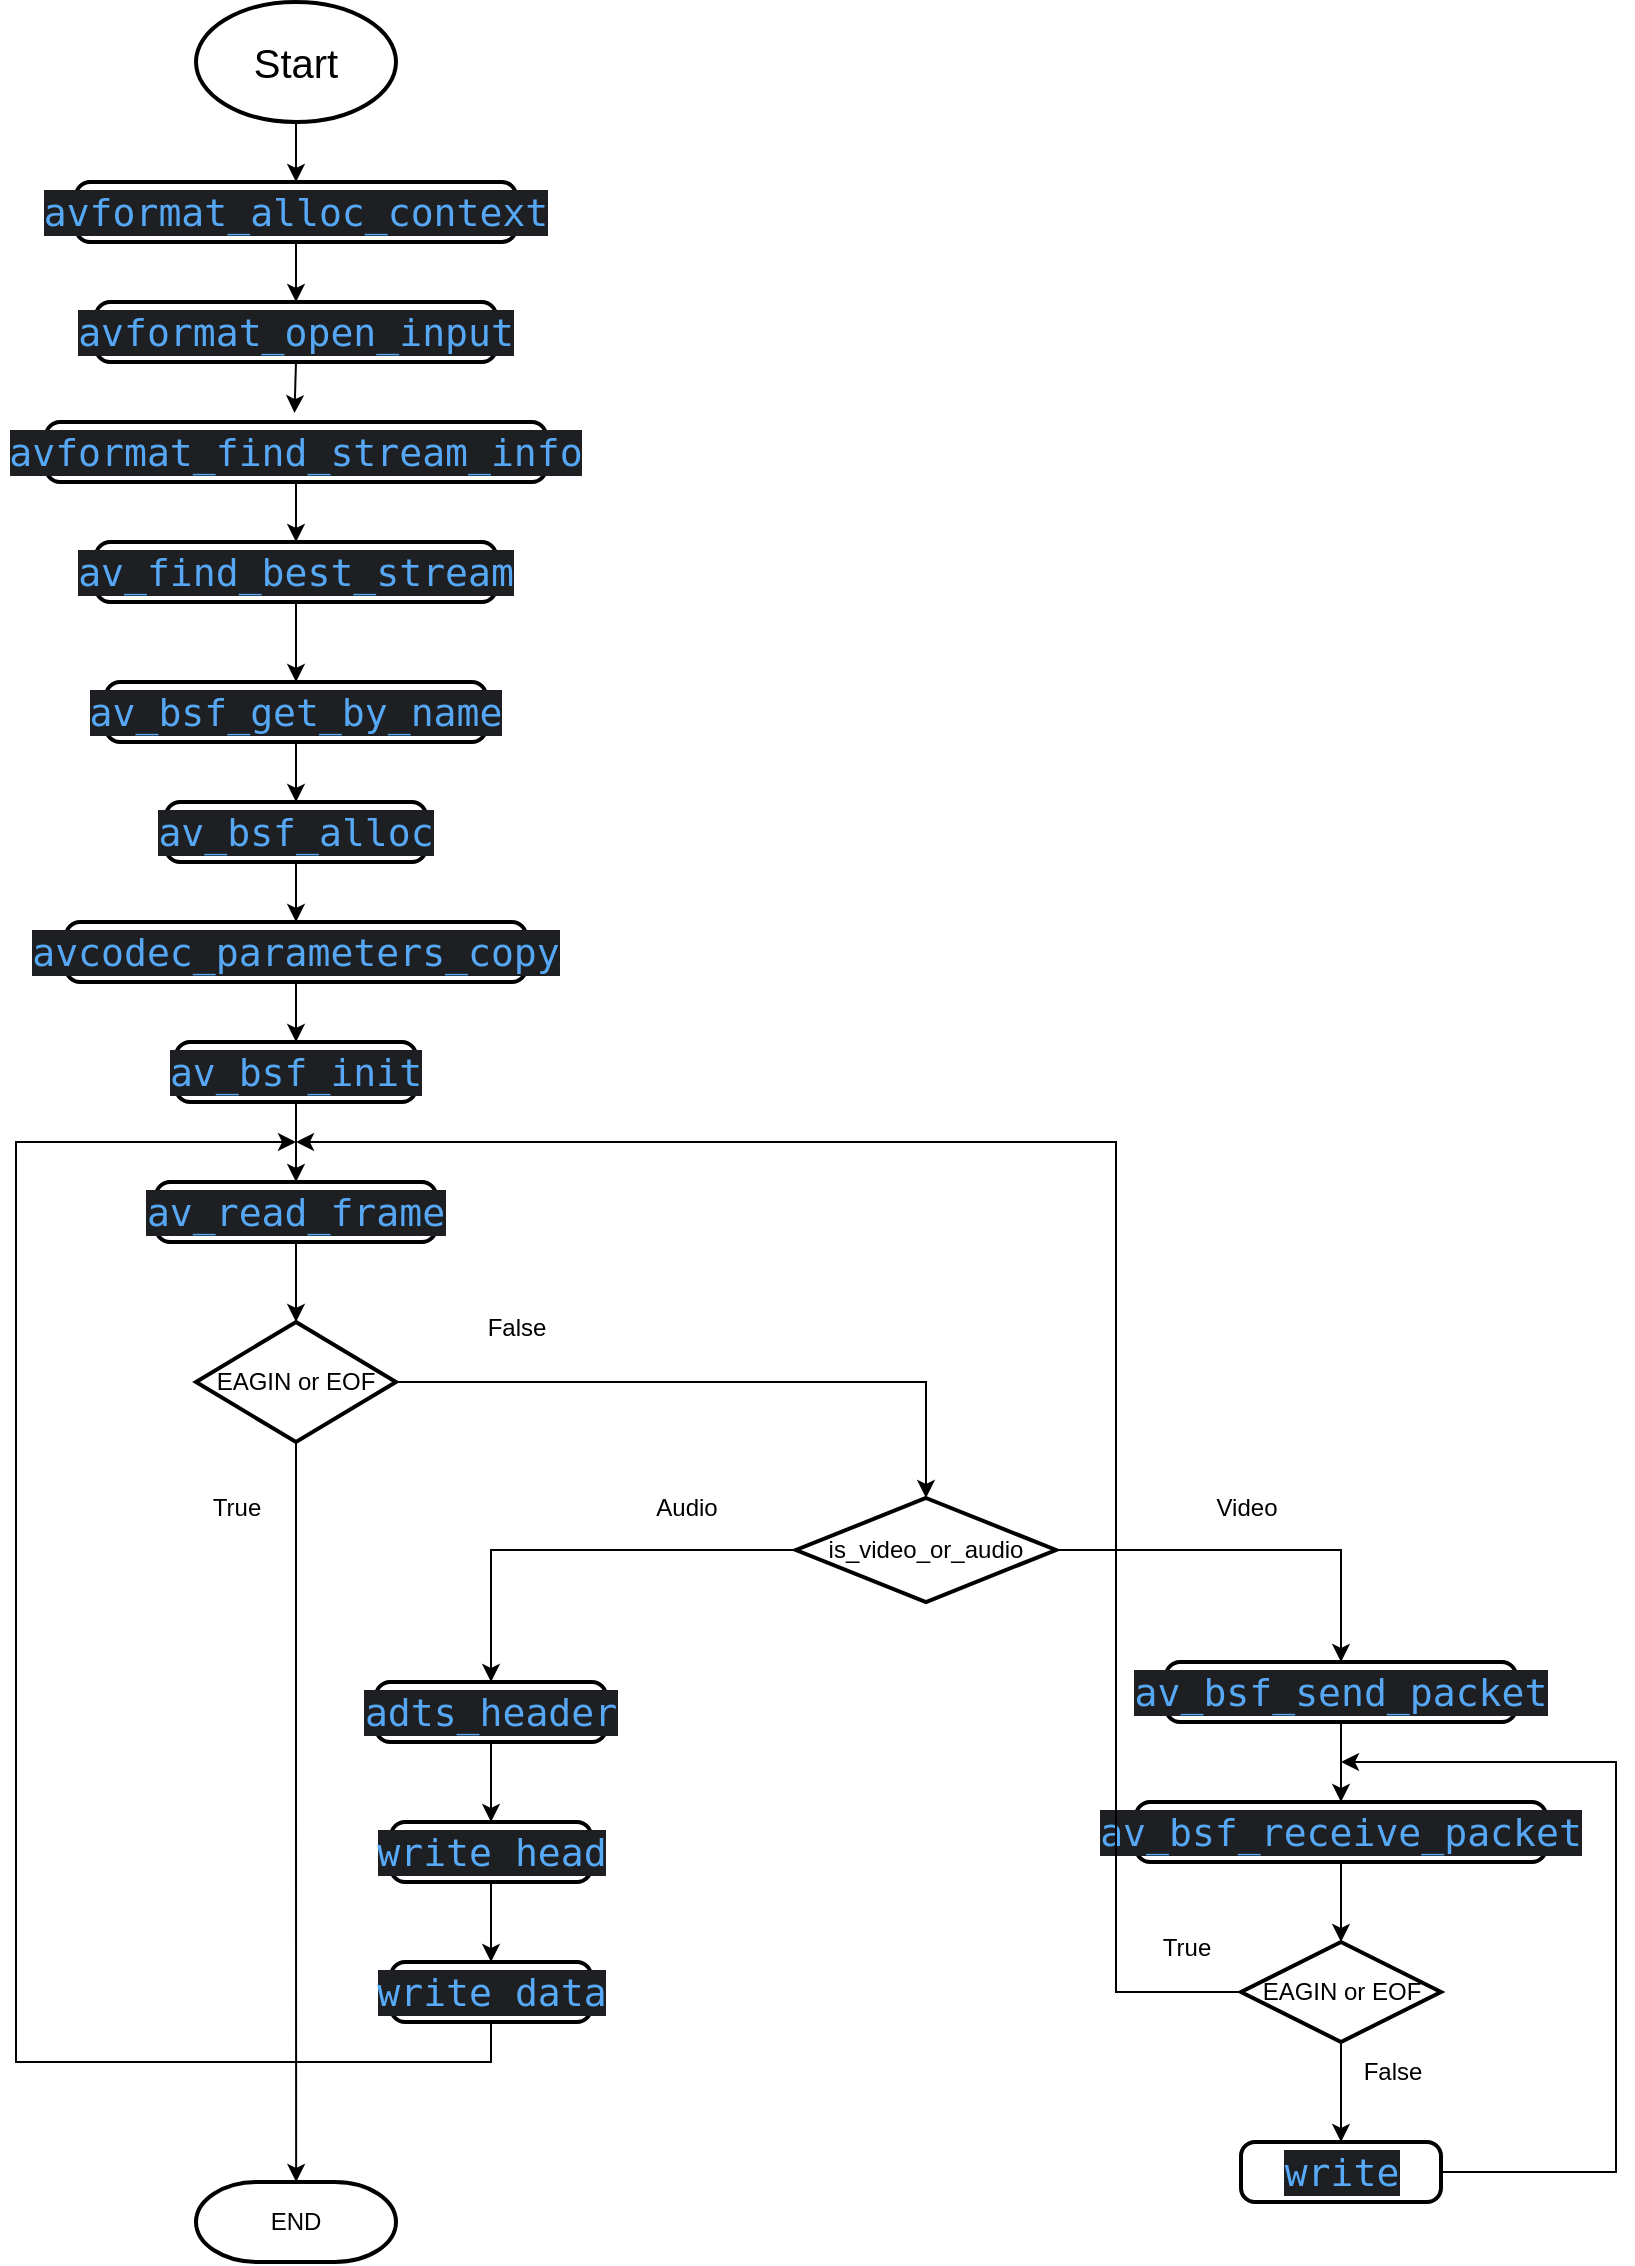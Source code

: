 <mxfile version="24.0.4" type="device">
  <diagram name="第 1 页" id="XUc3JmornbTdFKz7zeRK">
    <mxGraphModel dx="1871" dy="1073" grid="1" gridSize="10" guides="1" tooltips="1" connect="1" arrows="1" fold="1" page="1" pageScale="1" pageWidth="2336" pageHeight="1654" math="0" shadow="0">
      <root>
        <mxCell id="0" />
        <mxCell id="1" parent="0" />
        <mxCell id="OFLnQIh8X5-1kBcaMLyX-12" style="edgeStyle=orthogonalEdgeStyle;rounded=0;orthogonalLoop=1;jettySize=auto;html=1;exitX=0.5;exitY=1;exitDx=0;exitDy=0;exitPerimeter=0;entryX=0.5;entryY=0;entryDx=0;entryDy=0;" edge="1" parent="1" source="OFLnQIh8X5-1kBcaMLyX-4" target="OFLnQIh8X5-1kBcaMLyX-7">
          <mxGeometry relative="1" as="geometry" />
        </mxCell>
        <mxCell id="OFLnQIh8X5-1kBcaMLyX-4" value="&lt;span style=&quot;font-size: 20px;&quot;&gt;Start&lt;/span&gt;" style="strokeWidth=2;html=1;shape=mxgraph.flowchart.start_1;whiteSpace=wrap;" vertex="1" parent="1">
          <mxGeometry x="520" y="10" width="100" height="60" as="geometry" />
        </mxCell>
        <mxCell id="OFLnQIh8X5-1kBcaMLyX-13" style="edgeStyle=orthogonalEdgeStyle;rounded=0;orthogonalLoop=1;jettySize=auto;html=1;exitX=0.5;exitY=1;exitDx=0;exitDy=0;entryX=0.5;entryY=0;entryDx=0;entryDy=0;" edge="1" parent="1" source="OFLnQIh8X5-1kBcaMLyX-7" target="OFLnQIh8X5-1kBcaMLyX-9">
          <mxGeometry relative="1" as="geometry" />
        </mxCell>
        <mxCell id="OFLnQIh8X5-1kBcaMLyX-7" value="&lt;div style=&quot;background-color:#1e1f22;color:#bcbec4&quot;&gt;&lt;pre style=&quot;font-family:&#39;JetBrains Mono&#39;,monospace;font-size:14.3pt;&quot;&gt;&lt;span style=&quot;color:#56a8f5;&quot;&gt;avformat_alloc_context&lt;/span&gt;&lt;/pre&gt;&lt;/div&gt;" style="rounded=1;whiteSpace=wrap;html=1;absoluteArcSize=1;arcSize=14;strokeWidth=2;" vertex="1" parent="1">
          <mxGeometry x="460" y="100" width="220" height="30" as="geometry" />
        </mxCell>
        <mxCell id="OFLnQIh8X5-1kBcaMLyX-9" value="&lt;div style=&quot;background-color:#1e1f22;color:#bcbec4&quot;&gt;&lt;pre style=&quot;font-family:&#39;JetBrains Mono&#39;,monospace;font-size:14.3pt;&quot;&gt;&lt;span style=&quot;color:#56a8f5;&quot;&gt;avformat_open_input&lt;/span&gt;&lt;/pre&gt;&lt;/div&gt;" style="rounded=1;whiteSpace=wrap;html=1;absoluteArcSize=1;arcSize=14;strokeWidth=2;" vertex="1" parent="1">
          <mxGeometry x="470" y="160" width="200" height="30" as="geometry" />
        </mxCell>
        <mxCell id="OFLnQIh8X5-1kBcaMLyX-19" style="edgeStyle=orthogonalEdgeStyle;rounded=0;orthogonalLoop=1;jettySize=auto;html=1;exitX=0.5;exitY=1;exitDx=0;exitDy=0;entryX=0.5;entryY=0;entryDx=0;entryDy=0;" edge="1" parent="1" source="OFLnQIh8X5-1kBcaMLyX-10" target="OFLnQIh8X5-1kBcaMLyX-18">
          <mxGeometry relative="1" as="geometry" />
        </mxCell>
        <mxCell id="OFLnQIh8X5-1kBcaMLyX-10" value="&lt;div style=&quot;background-color:#1e1f22;color:#bcbec4&quot;&gt;&lt;pre style=&quot;font-family:&#39;JetBrains Mono&#39;,monospace;font-size:14.3pt;&quot;&gt;&lt;span style=&quot;color:#56a8f5;&quot;&gt;av_find_best_stream&lt;/span&gt;&lt;/pre&gt;&lt;/div&gt;" style="rounded=1;whiteSpace=wrap;html=1;absoluteArcSize=1;arcSize=14;strokeWidth=2;" vertex="1" parent="1">
          <mxGeometry x="470" y="280" width="200" height="30" as="geometry" />
        </mxCell>
        <mxCell id="OFLnQIh8X5-1kBcaMLyX-15" style="edgeStyle=orthogonalEdgeStyle;rounded=0;orthogonalLoop=1;jettySize=auto;html=1;exitX=0.5;exitY=1;exitDx=0;exitDy=0;entryX=0.5;entryY=0;entryDx=0;entryDy=0;" edge="1" parent="1" source="OFLnQIh8X5-1kBcaMLyX-11" target="OFLnQIh8X5-1kBcaMLyX-10">
          <mxGeometry relative="1" as="geometry" />
        </mxCell>
        <mxCell id="OFLnQIh8X5-1kBcaMLyX-11" value="&lt;div style=&quot;background-color:#1e1f22;color:#bcbec4&quot;&gt;&lt;pre style=&quot;font-family:&#39;JetBrains Mono&#39;,monospace;font-size:14.3pt;&quot;&gt;&lt;div&gt;&lt;pre style=&quot;font-family:&#39;JetBrains Mono&#39;,monospace;font-size:14.3pt;&quot;&gt;&lt;span style=&quot;color:#56a8f5;&quot;&gt;avformat_find_stream_info&lt;/span&gt;&lt;/pre&gt;&lt;/div&gt;&lt;/pre&gt;&lt;/div&gt;" style="rounded=1;whiteSpace=wrap;html=1;absoluteArcSize=1;arcSize=14;strokeWidth=2;" vertex="1" parent="1">
          <mxGeometry x="445" y="220" width="250" height="30" as="geometry" />
        </mxCell>
        <mxCell id="OFLnQIh8X5-1kBcaMLyX-14" style="edgeStyle=orthogonalEdgeStyle;rounded=0;orthogonalLoop=1;jettySize=auto;html=1;exitX=0.5;exitY=1;exitDx=0;exitDy=0;entryX=0.497;entryY=-0.148;entryDx=0;entryDy=0;entryPerimeter=0;" edge="1" parent="1" source="OFLnQIh8X5-1kBcaMLyX-9" target="OFLnQIh8X5-1kBcaMLyX-11">
          <mxGeometry relative="1" as="geometry" />
        </mxCell>
        <mxCell id="OFLnQIh8X5-1kBcaMLyX-21" style="edgeStyle=orthogonalEdgeStyle;rounded=0;orthogonalLoop=1;jettySize=auto;html=1;exitX=0.5;exitY=1;exitDx=0;exitDy=0;entryX=0.5;entryY=0;entryDx=0;entryDy=0;" edge="1" parent="1" source="OFLnQIh8X5-1kBcaMLyX-18" target="OFLnQIh8X5-1kBcaMLyX-20">
          <mxGeometry relative="1" as="geometry" />
        </mxCell>
        <mxCell id="OFLnQIh8X5-1kBcaMLyX-18" value="&lt;div style=&quot;background-color:#1e1f22;color:#bcbec4&quot;&gt;&lt;pre style=&quot;font-family:&#39;JetBrains Mono&#39;,monospace;font-size:14.3pt;&quot;&gt;&lt;span style=&quot;color:#56a8f5;&quot;&gt;av_bsf_get_by_name&lt;/span&gt;&lt;/pre&gt;&lt;/div&gt;" style="rounded=1;whiteSpace=wrap;html=1;absoluteArcSize=1;arcSize=14;strokeWidth=2;" vertex="1" parent="1">
          <mxGeometry x="475" y="350" width="190" height="30" as="geometry" />
        </mxCell>
        <mxCell id="OFLnQIh8X5-1kBcaMLyX-23" style="edgeStyle=orthogonalEdgeStyle;rounded=0;orthogonalLoop=1;jettySize=auto;html=1;exitX=0.5;exitY=1;exitDx=0;exitDy=0;entryX=0.5;entryY=0;entryDx=0;entryDy=0;" edge="1" parent="1" source="OFLnQIh8X5-1kBcaMLyX-20" target="OFLnQIh8X5-1kBcaMLyX-22">
          <mxGeometry relative="1" as="geometry" />
        </mxCell>
        <mxCell id="OFLnQIh8X5-1kBcaMLyX-20" value="&lt;div style=&quot;background-color:#1e1f22;color:#bcbec4&quot;&gt;&lt;pre style=&quot;font-family:&#39;JetBrains Mono&#39;,monospace;font-size:14.3pt;&quot;&gt;&lt;span style=&quot;color:#56a8f5;&quot;&gt;av_bsf_alloc&lt;/span&gt;&lt;/pre&gt;&lt;/div&gt;" style="rounded=1;whiteSpace=wrap;html=1;absoluteArcSize=1;arcSize=14;strokeWidth=2;" vertex="1" parent="1">
          <mxGeometry x="505" y="410" width="130" height="30" as="geometry" />
        </mxCell>
        <mxCell id="OFLnQIh8X5-1kBcaMLyX-25" style="edgeStyle=orthogonalEdgeStyle;rounded=0;orthogonalLoop=1;jettySize=auto;html=1;exitX=0.5;exitY=1;exitDx=0;exitDy=0;" edge="1" parent="1" source="OFLnQIh8X5-1kBcaMLyX-22" target="OFLnQIh8X5-1kBcaMLyX-24">
          <mxGeometry relative="1" as="geometry" />
        </mxCell>
        <mxCell id="OFLnQIh8X5-1kBcaMLyX-22" value="&lt;div style=&quot;background-color:#1e1f22;color:#bcbec4&quot;&gt;&lt;pre style=&quot;font-family:&#39;JetBrains Mono&#39;,monospace;font-size:14.3pt;&quot;&gt;&lt;span style=&quot;color:#56a8f5;&quot;&gt;avcodec_parameters_copy&lt;/span&gt;&lt;/pre&gt;&lt;/div&gt;" style="rounded=1;whiteSpace=wrap;html=1;absoluteArcSize=1;arcSize=14;strokeWidth=2;" vertex="1" parent="1">
          <mxGeometry x="455" y="470" width="230" height="30" as="geometry" />
        </mxCell>
        <mxCell id="OFLnQIh8X5-1kBcaMLyX-28" style="edgeStyle=orthogonalEdgeStyle;rounded=0;orthogonalLoop=1;jettySize=auto;html=1;exitX=0.5;exitY=1;exitDx=0;exitDy=0;entryX=0.5;entryY=0;entryDx=0;entryDy=0;" edge="1" parent="1" source="OFLnQIh8X5-1kBcaMLyX-24" target="OFLnQIh8X5-1kBcaMLyX-27">
          <mxGeometry relative="1" as="geometry" />
        </mxCell>
        <mxCell id="OFLnQIh8X5-1kBcaMLyX-24" value="&lt;div style=&quot;background-color:#1e1f22;color:#bcbec4&quot;&gt;&lt;pre style=&quot;font-family:&#39;JetBrains Mono&#39;,monospace;font-size:14.3pt;&quot;&gt;&lt;span style=&quot;color:#56a8f5;&quot;&gt;av_bsf_init&lt;/span&gt;&lt;/pre&gt;&lt;/div&gt;" style="rounded=1;whiteSpace=wrap;html=1;absoluteArcSize=1;arcSize=14;strokeWidth=2;" vertex="1" parent="1">
          <mxGeometry x="510" y="530" width="120" height="30" as="geometry" />
        </mxCell>
        <mxCell id="OFLnQIh8X5-1kBcaMLyX-27" value="&lt;div style=&quot;background-color:#1e1f22;color:#bcbec4&quot;&gt;&lt;pre style=&quot;font-family:&#39;JetBrains Mono&#39;,monospace;font-size:14.3pt;&quot;&gt;&lt;span style=&quot;color:#56a8f5;&quot;&gt;av_read_frame&lt;/span&gt;&lt;/pre&gt;&lt;/div&gt;" style="rounded=1;whiteSpace=wrap;html=1;absoluteArcSize=1;arcSize=14;strokeWidth=2;" vertex="1" parent="1">
          <mxGeometry x="500" y="600" width="140" height="30" as="geometry" />
        </mxCell>
        <mxCell id="OFLnQIh8X5-1kBcaMLyX-86" style="edgeStyle=orthogonalEdgeStyle;rounded=0;orthogonalLoop=1;jettySize=auto;html=1;exitX=0.5;exitY=1;exitDx=0;exitDy=0;exitPerimeter=0;" edge="1" parent="1" source="OFLnQIh8X5-1kBcaMLyX-29">
          <mxGeometry relative="1" as="geometry">
            <mxPoint x="570.077" y="1100" as="targetPoint" />
          </mxGeometry>
        </mxCell>
        <mxCell id="OFLnQIh8X5-1kBcaMLyX-29" value="EAGIN or EOF" style="strokeWidth=2;html=1;shape=mxgraph.flowchart.decision;whiteSpace=wrap;" vertex="1" parent="1">
          <mxGeometry x="520" y="670" width="100" height="60" as="geometry" />
        </mxCell>
        <mxCell id="OFLnQIh8X5-1kBcaMLyX-30" style="edgeStyle=orthogonalEdgeStyle;rounded=0;orthogonalLoop=1;jettySize=auto;html=1;exitX=0.5;exitY=1;exitDx=0;exitDy=0;entryX=0.5;entryY=0;entryDx=0;entryDy=0;entryPerimeter=0;" edge="1" parent="1" source="OFLnQIh8X5-1kBcaMLyX-27" target="OFLnQIh8X5-1kBcaMLyX-29">
          <mxGeometry relative="1" as="geometry" />
        </mxCell>
        <mxCell id="OFLnQIh8X5-1kBcaMLyX-47" style="edgeStyle=orthogonalEdgeStyle;rounded=0;orthogonalLoop=1;jettySize=auto;html=1;exitX=1;exitY=0.5;exitDx=0;exitDy=0;exitPerimeter=0;" edge="1" parent="1" source="OFLnQIh8X5-1kBcaMLyX-32" target="OFLnQIh8X5-1kBcaMLyX-39">
          <mxGeometry relative="1" as="geometry" />
        </mxCell>
        <mxCell id="OFLnQIh8X5-1kBcaMLyX-62" style="edgeStyle=orthogonalEdgeStyle;rounded=0;orthogonalLoop=1;jettySize=auto;html=1;exitX=0;exitY=0.5;exitDx=0;exitDy=0;exitPerimeter=0;" edge="1" parent="1" source="OFLnQIh8X5-1kBcaMLyX-32" target="OFLnQIh8X5-1kBcaMLyX-51">
          <mxGeometry relative="1" as="geometry" />
        </mxCell>
        <mxCell id="OFLnQIh8X5-1kBcaMLyX-32" value="is_video_or_audio" style="strokeWidth=2;html=1;shape=mxgraph.flowchart.decision;whiteSpace=wrap;" vertex="1" parent="1">
          <mxGeometry x="820" y="758" width="130" height="52" as="geometry" />
        </mxCell>
        <mxCell id="OFLnQIh8X5-1kBcaMLyX-33" style="edgeStyle=orthogonalEdgeStyle;rounded=0;orthogonalLoop=1;jettySize=auto;html=1;exitX=1;exitY=0.5;exitDx=0;exitDy=0;exitPerimeter=0;entryX=0.5;entryY=0;entryDx=0;entryDy=0;entryPerimeter=0;" edge="1" parent="1" source="OFLnQIh8X5-1kBcaMLyX-29" target="OFLnQIh8X5-1kBcaMLyX-32">
          <mxGeometry relative="1" as="geometry" />
        </mxCell>
        <mxCell id="OFLnQIh8X5-1kBcaMLyX-42" style="edgeStyle=orthogonalEdgeStyle;rounded=0;orthogonalLoop=1;jettySize=auto;html=1;exitX=0.5;exitY=1;exitDx=0;exitDy=0;" edge="1" parent="1" source="OFLnQIh8X5-1kBcaMLyX-39" target="OFLnQIh8X5-1kBcaMLyX-40">
          <mxGeometry relative="1" as="geometry" />
        </mxCell>
        <mxCell id="OFLnQIh8X5-1kBcaMLyX-39" value="&lt;div style=&quot;background-color:#1e1f22;color:#bcbec4&quot;&gt;&lt;pre style=&quot;font-family:&#39;JetBrains Mono&#39;,monospace;font-size:14.3pt;&quot;&gt;&lt;span style=&quot;color:#56a8f5;&quot;&gt;av_bsf_send_packet&lt;/span&gt;&lt;/pre&gt;&lt;/div&gt;" style="rounded=1;whiteSpace=wrap;html=1;absoluteArcSize=1;arcSize=14;strokeWidth=2;" vertex="1" parent="1">
          <mxGeometry x="1005" y="840" width="175" height="30" as="geometry" />
        </mxCell>
        <mxCell id="OFLnQIh8X5-1kBcaMLyX-40" value="&lt;div style=&quot;background-color:#1e1f22;color:#bcbec4&quot;&gt;&lt;pre style=&quot;font-family:&#39;JetBrains Mono&#39;,monospace;font-size:14.3pt;&quot;&gt;&lt;span style=&quot;color:#56a8f5;&quot;&gt;av_bsf_receive_packet&lt;/span&gt;&lt;/pre&gt;&lt;/div&gt;" style="rounded=1;whiteSpace=wrap;html=1;absoluteArcSize=1;arcSize=14;strokeWidth=2;" vertex="1" parent="1">
          <mxGeometry x="990" y="910" width="205" height="30" as="geometry" />
        </mxCell>
        <mxCell id="OFLnQIh8X5-1kBcaMLyX-64" style="edgeStyle=orthogonalEdgeStyle;rounded=0;orthogonalLoop=1;jettySize=auto;html=1;exitX=0.5;exitY=1;exitDx=0;exitDy=0;entryX=0.5;entryY=0;entryDx=0;entryDy=0;" edge="1" parent="1" source="OFLnQIh8X5-1kBcaMLyX-51" target="OFLnQIh8X5-1kBcaMLyX-63">
          <mxGeometry relative="1" as="geometry" />
        </mxCell>
        <mxCell id="OFLnQIh8X5-1kBcaMLyX-51" value="&lt;div style=&quot;background-color:#1e1f22;color:#bcbec4&quot;&gt;&lt;pre style=&quot;font-family:&#39;JetBrains Mono&#39;,monospace;font-size:14.3pt;&quot;&gt;&lt;span style=&quot;color:#56a8f5;&quot;&gt;adts_header&lt;/span&gt;&lt;/pre&gt;&lt;/div&gt;" style="rounded=1;whiteSpace=wrap;html=1;absoluteArcSize=1;arcSize=14;strokeWidth=2;" vertex="1" parent="1">
          <mxGeometry x="610" y="850" width="115" height="30" as="geometry" />
        </mxCell>
        <mxCell id="OFLnQIh8X5-1kBcaMLyX-75" style="edgeStyle=orthogonalEdgeStyle;rounded=0;orthogonalLoop=1;jettySize=auto;html=1;exitX=1;exitY=0.5;exitDx=0;exitDy=0;" edge="1" parent="1" source="OFLnQIh8X5-1kBcaMLyX-52">
          <mxGeometry relative="1" as="geometry">
            <mxPoint x="1152" y="1105" as="sourcePoint" />
            <mxPoint x="1092.5" y="890" as="targetPoint" />
            <Array as="points">
              <mxPoint x="1230" y="1095" />
              <mxPoint x="1230" y="890" />
            </Array>
          </mxGeometry>
        </mxCell>
        <mxCell id="OFLnQIh8X5-1kBcaMLyX-52" value="&lt;div style=&quot;background-color:#1e1f22;color:#bcbec4&quot;&gt;&lt;pre style=&quot;font-family:&#39;JetBrains Mono&#39;,monospace;font-size:14.3pt;&quot;&gt;&lt;span style=&quot;color:#57aaf7;&quot;&gt;write&lt;/span&gt;&lt;/pre&gt;&lt;/div&gt;" style="rounded=1;whiteSpace=wrap;html=1;absoluteArcSize=1;arcSize=14;strokeWidth=2;" vertex="1" parent="1">
          <mxGeometry x="1042.5" y="1080" width="100" height="30" as="geometry" />
        </mxCell>
        <mxCell id="OFLnQIh8X5-1kBcaMLyX-73" style="edgeStyle=orthogonalEdgeStyle;rounded=0;orthogonalLoop=1;jettySize=auto;html=1;exitX=0.5;exitY=1;exitDx=0;exitDy=0;exitPerimeter=0;entryX=0.5;entryY=0;entryDx=0;entryDy=0;" edge="1" parent="1" source="OFLnQIh8X5-1kBcaMLyX-56" target="OFLnQIh8X5-1kBcaMLyX-52">
          <mxGeometry relative="1" as="geometry" />
        </mxCell>
        <mxCell id="OFLnQIh8X5-1kBcaMLyX-76" style="edgeStyle=orthogonalEdgeStyle;rounded=0;orthogonalLoop=1;jettySize=auto;html=1;exitX=0;exitY=0.5;exitDx=0;exitDy=0;exitPerimeter=0;" edge="1" parent="1" source="OFLnQIh8X5-1kBcaMLyX-56">
          <mxGeometry relative="1" as="geometry">
            <mxPoint x="570" y="580" as="targetPoint" />
            <mxPoint x="1052.5" y="1010" as="sourcePoint" />
            <Array as="points">
              <mxPoint x="980" y="1005" />
              <mxPoint x="980" y="580" />
            </Array>
          </mxGeometry>
        </mxCell>
        <mxCell id="OFLnQIh8X5-1kBcaMLyX-56" value="EAGIN or EOF" style="strokeWidth=2;html=1;shape=mxgraph.flowchart.decision;whiteSpace=wrap;" vertex="1" parent="1">
          <mxGeometry x="1042.5" y="980" width="100" height="50" as="geometry" />
        </mxCell>
        <mxCell id="OFLnQIh8X5-1kBcaMLyX-79" style="edgeStyle=orthogonalEdgeStyle;rounded=0;orthogonalLoop=1;jettySize=auto;html=1;exitX=0.5;exitY=1;exitDx=0;exitDy=0;entryX=0.5;entryY=0;entryDx=0;entryDy=0;" edge="1" parent="1" source="OFLnQIh8X5-1kBcaMLyX-63" target="OFLnQIh8X5-1kBcaMLyX-78">
          <mxGeometry relative="1" as="geometry" />
        </mxCell>
        <mxCell id="OFLnQIh8X5-1kBcaMLyX-63" value="&lt;div style=&quot;background-color:#1e1f22;color:#bcbec4&quot;&gt;&lt;pre style=&quot;font-family:&#39;JetBrains Mono&#39;,monospace;font-size:14.3pt;&quot;&gt;&lt;span style=&quot;color:#57aaf7;&quot;&gt;write head&lt;/span&gt;&lt;/pre&gt;&lt;/div&gt;" style="rounded=1;whiteSpace=wrap;html=1;absoluteArcSize=1;arcSize=14;strokeWidth=2;" vertex="1" parent="1">
          <mxGeometry x="617.5" y="920" width="100" height="30" as="geometry" />
        </mxCell>
        <mxCell id="OFLnQIh8X5-1kBcaMLyX-72" style="edgeStyle=orthogonalEdgeStyle;rounded=0;orthogonalLoop=1;jettySize=auto;html=1;entryX=0.5;entryY=0;entryDx=0;entryDy=0;entryPerimeter=0;" edge="1" parent="1" source="OFLnQIh8X5-1kBcaMLyX-40" target="OFLnQIh8X5-1kBcaMLyX-56">
          <mxGeometry relative="1" as="geometry" />
        </mxCell>
        <mxCell id="OFLnQIh8X5-1kBcaMLyX-74" value="False" style="text;html=1;align=center;verticalAlign=middle;resizable=0;points=[];autosize=1;strokeColor=none;fillColor=none;" vertex="1" parent="1">
          <mxGeometry x="1092.5" y="1030" width="50" height="30" as="geometry" />
        </mxCell>
        <mxCell id="OFLnQIh8X5-1kBcaMLyX-83" style="edgeStyle=orthogonalEdgeStyle;rounded=0;orthogonalLoop=1;jettySize=auto;html=1;exitX=0.5;exitY=1;exitDx=0;exitDy=0;" edge="1" parent="1" source="OFLnQIh8X5-1kBcaMLyX-78">
          <mxGeometry relative="1" as="geometry">
            <mxPoint x="570" y="580" as="targetPoint" />
            <Array as="points">
              <mxPoint x="668" y="1040" />
              <mxPoint x="430" y="1040" />
              <mxPoint x="430" y="580" />
            </Array>
          </mxGeometry>
        </mxCell>
        <mxCell id="OFLnQIh8X5-1kBcaMLyX-78" value="&lt;div style=&quot;background-color:#1e1f22;color:#bcbec4&quot;&gt;&lt;pre style=&quot;font-family:&#39;JetBrains Mono&#39;,monospace;font-size:14.3pt;&quot;&gt;&lt;span style=&quot;color:#57aaf7;&quot;&gt;write data&lt;/span&gt;&lt;/pre&gt;&lt;/div&gt;" style="rounded=1;whiteSpace=wrap;html=1;absoluteArcSize=1;arcSize=14;strokeWidth=2;" vertex="1" parent="1">
          <mxGeometry x="617.5" y="990" width="100" height="30" as="geometry" />
        </mxCell>
        <mxCell id="OFLnQIh8X5-1kBcaMLyX-85" value="True" style="text;html=1;align=center;verticalAlign=middle;resizable=0;points=[];autosize=1;strokeColor=none;fillColor=none;" vertex="1" parent="1">
          <mxGeometry x="990" y="968" width="50" height="30" as="geometry" />
        </mxCell>
        <mxCell id="OFLnQIh8X5-1kBcaMLyX-87" value="END" style="strokeWidth=2;html=1;shape=mxgraph.flowchart.terminator;whiteSpace=wrap;" vertex="1" parent="1">
          <mxGeometry x="520" y="1100" width="100" height="40" as="geometry" />
        </mxCell>
        <mxCell id="OFLnQIh8X5-1kBcaMLyX-88" value="False" style="text;html=1;align=center;verticalAlign=middle;resizable=0;points=[];autosize=1;strokeColor=none;fillColor=none;" vertex="1" parent="1">
          <mxGeometry x="655" y="658" width="50" height="30" as="geometry" />
        </mxCell>
        <mxCell id="OFLnQIh8X5-1kBcaMLyX-89" value="True" style="text;html=1;align=center;verticalAlign=middle;resizable=0;points=[];autosize=1;strokeColor=none;fillColor=none;" vertex="1" parent="1">
          <mxGeometry x="515" y="748" width="50" height="30" as="geometry" />
        </mxCell>
        <mxCell id="OFLnQIh8X5-1kBcaMLyX-90" value="Audio" style="text;html=1;align=center;verticalAlign=middle;resizable=0;points=[];autosize=1;strokeColor=none;fillColor=none;" vertex="1" parent="1">
          <mxGeometry x="740" y="748" width="50" height="30" as="geometry" />
        </mxCell>
        <mxCell id="OFLnQIh8X5-1kBcaMLyX-91" value="Video" style="text;html=1;align=center;verticalAlign=middle;resizable=0;points=[];autosize=1;strokeColor=none;fillColor=none;" vertex="1" parent="1">
          <mxGeometry x="1020" y="748" width="50" height="30" as="geometry" />
        </mxCell>
      </root>
    </mxGraphModel>
  </diagram>
</mxfile>
